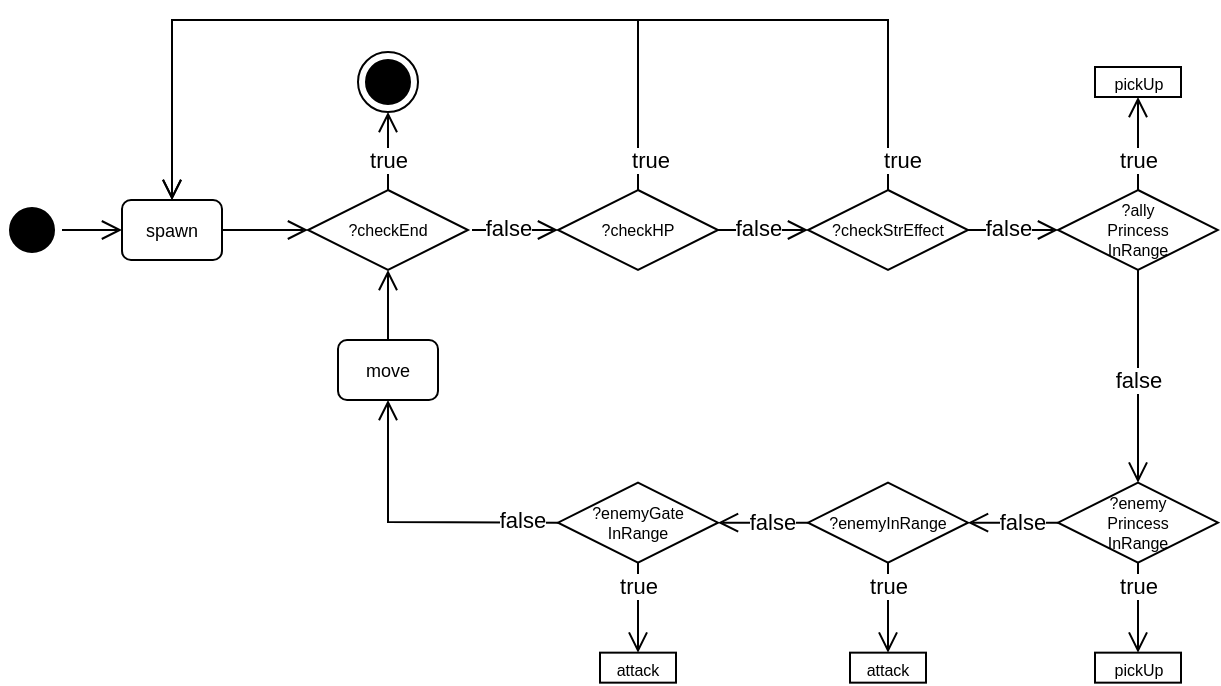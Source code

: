 <mxfile version="26.0.11">
  <diagram name="Page-1" id="e7e014a7-5840-1c2e-5031-d8a46d1fe8dd">
    <mxGraphModel dx="1062" dy="553" grid="1" gridSize="10" guides="1" tooltips="1" connect="1" arrows="1" fold="1" page="1" pageScale="1" pageWidth="1169" pageHeight="826" background="none" math="0" shadow="0">
      <root>
        <mxCell id="0" />
        <mxCell id="1" parent="0" />
        <mxCell id="22" value="" style="edgeStyle=elbowEdgeStyle;elbow=vertical;align=left;verticalAlign=bottom;endArrow=open;endSize=8;exitX=0.5;exitY=0;endFill=1;rounded=0;exitDx=0;exitDy=0;entryX=0.5;entryY=1;entryDx=0;entryDy=0;" parent="1" source="rSYbZqv3cKX7zQpIJlmM-34" target="_Sj6H3lR2v7R7_RWuAPX-43" edge="1">
          <mxGeometry x="-1" relative="1" as="geometry">
            <mxPoint x="295" y="70" as="targetPoint" />
            <Array as="points" />
            <mxPoint x="440" y="200.0" as="sourcePoint" />
          </mxGeometry>
        </mxCell>
        <mxCell id="_Sj6H3lR2v7R7_RWuAPX-50" value="true" style="edgeLabel;html=1;align=center;verticalAlign=middle;resizable=0;points=[];" parent="22" vertex="1" connectable="0">
          <mxGeometry x="0.267" relative="1" as="geometry">
            <mxPoint y="9" as="offset" />
          </mxGeometry>
        </mxCell>
        <mxCell id="rSYbZqv3cKX7zQpIJlmM-36" style="edgeStyle=orthogonalEdgeStyle;rounded=0;orthogonalLoop=1;jettySize=auto;html=1;exitX=1;exitY=0.5;exitDx=0;exitDy=0;strokeColor=none;" parent="1" source="_Sj6H3lR2v7R7_RWuAPX-70" target="rSYbZqv3cKX7zQpIJlmM-35" edge="1">
          <mxGeometry relative="1" as="geometry" />
        </mxCell>
        <mxCell id="_Sj6H3lR2v7R7_RWuAPX-70" value="" style="ellipse;shape=startState;fillColor=#000000;strokeColor=#000000;" parent="1" vertex="1">
          <mxGeometry x="100" y="130" width="30" height="30" as="geometry" />
        </mxCell>
        <mxCell id="_Sj6H3lR2v7R7_RWuAPX-43" value="" style="ellipse;shape=endState;fillColor=#000000;strokeColor=#000000;" parent="1" vertex="1">
          <mxGeometry x="278" y="56" width="30" height="30" as="geometry" />
        </mxCell>
        <mxCell id="rSYbZqv3cKX7zQpIJlmM-34" value="?checkEnd" style="rhombus;fontSize=8;" parent="1" vertex="1">
          <mxGeometry x="253" y="125" width="80" height="40" as="geometry" />
        </mxCell>
        <mxCell id="rSYbZqv3cKX7zQpIJlmM-35" value="spawn" style="fontSize=9;verticalAlign=middle;horizontal=1;rounded=1;" parent="1" vertex="1">
          <mxGeometry x="160" y="130" width="50" height="30" as="geometry" />
        </mxCell>
        <mxCell id="rSYbZqv3cKX7zQpIJlmM-39" value="" style="edgeStyle=elbowEdgeStyle;elbow=horizontal;align=left;verticalAlign=bottom;endArrow=open;endSize=8;exitX=1;exitY=0.5;endFill=1;rounded=0;exitDx=0;exitDy=0;entryX=0;entryY=0.5;entryDx=0;entryDy=0;" parent="1" source="_Sj6H3lR2v7R7_RWuAPX-70" target="rSYbZqv3cKX7zQpIJlmM-35" edge="1">
          <mxGeometry x="-1" relative="1" as="geometry">
            <mxPoint x="60" y="-30" as="targetPoint" />
            <Array as="points" />
            <mxPoint x="155" y="70.0" as="sourcePoint" />
          </mxGeometry>
        </mxCell>
        <mxCell id="rSYbZqv3cKX7zQpIJlmM-43" value="" style="edgeStyle=elbowEdgeStyle;elbow=horizontal;align=left;verticalAlign=bottom;endArrow=open;endSize=8;exitX=1;exitY=0.5;endFill=1;rounded=0;exitDx=0;exitDy=0;entryX=0;entryY=0.5;entryDx=0;entryDy=0;" parent="1" source="rSYbZqv3cKX7zQpIJlmM-35" target="rSYbZqv3cKX7zQpIJlmM-34" edge="1">
          <mxGeometry x="-1" relative="1" as="geometry">
            <mxPoint x="260" y="144.62" as="targetPoint" />
            <Array as="points" />
            <mxPoint x="220" y="144.62" as="sourcePoint" />
          </mxGeometry>
        </mxCell>
        <mxCell id="rSYbZqv3cKX7zQpIJlmM-45" value="" style="edgeStyle=elbowEdgeStyle;elbow=horizontal;align=left;verticalAlign=bottom;endArrow=open;endSize=8;exitX=0.5;exitY=0;endFill=1;rounded=0;exitDx=0;exitDy=0;entryX=0;entryY=0.5;entryDx=0;entryDy=0;" parent="1" target="rSYbZqv3cKX7zQpIJlmM-47" edge="1">
          <mxGeometry x="-1" relative="1" as="geometry">
            <mxPoint x="335" y="90" as="targetPoint" />
            <Array as="points" />
            <mxPoint x="335" y="145" as="sourcePoint" />
          </mxGeometry>
        </mxCell>
        <mxCell id="rSYbZqv3cKX7zQpIJlmM-46" value="false" style="edgeLabel;html=1;align=center;verticalAlign=middle;resizable=0;points=[];" parent="rSYbZqv3cKX7zQpIJlmM-45" vertex="1" connectable="0">
          <mxGeometry x="0.267" relative="1" as="geometry">
            <mxPoint x="-9" y="-1" as="offset" />
          </mxGeometry>
        </mxCell>
        <mxCell id="rSYbZqv3cKX7zQpIJlmM-47" value="?checkHP" style="rhombus;fontSize=8;" parent="1" vertex="1">
          <mxGeometry x="378" y="125" width="80" height="40" as="geometry" />
        </mxCell>
        <mxCell id="rSYbZqv3cKX7zQpIJlmM-50" value="" style="edgeStyle=elbowEdgeStyle;elbow=vertical;align=left;verticalAlign=bottom;endArrow=open;endSize=8;exitX=0.5;exitY=0;endFill=1;rounded=0;exitDx=0;exitDy=0;entryX=0.5;entryY=0;entryDx=0;entryDy=0;" parent="1" source="rSYbZqv3cKX7zQpIJlmM-47" target="rSYbZqv3cKX7zQpIJlmM-35" edge="1">
          <mxGeometry x="-1" relative="1" as="geometry">
            <mxPoint x="418" y="86" as="targetPoint" />
            <Array as="points">
              <mxPoint x="300" y="40" />
            </Array>
            <mxPoint x="418" y="125" as="sourcePoint" />
          </mxGeometry>
        </mxCell>
        <mxCell id="rSYbZqv3cKX7zQpIJlmM-51" value="true" style="edgeLabel;html=1;align=center;verticalAlign=middle;resizable=0;points=[];" parent="rSYbZqv3cKX7zQpIJlmM-50" vertex="1" connectable="0">
          <mxGeometry x="0.267" relative="1" as="geometry">
            <mxPoint x="179" y="70" as="offset" />
          </mxGeometry>
        </mxCell>
        <mxCell id="rSYbZqv3cKX7zQpIJlmM-66" value="" style="edgeStyle=elbowEdgeStyle;elbow=horizontal;align=left;verticalAlign=bottom;endArrow=open;endSize=8;exitX=1;exitY=0.5;endFill=1;rounded=0;exitDx=0;exitDy=0;entryX=0;entryY=0.5;entryDx=0;entryDy=0;" parent="1" source="rSYbZqv3cKX7zQpIJlmM-47" target="rSYbZqv3cKX7zQpIJlmM-68" edge="1">
          <mxGeometry x="-1" relative="1" as="geometry">
            <mxPoint x="460" y="90" as="targetPoint" />
            <Array as="points" />
            <mxPoint x="460" y="145" as="sourcePoint" />
          </mxGeometry>
        </mxCell>
        <mxCell id="rSYbZqv3cKX7zQpIJlmM-67" value="false" style="edgeLabel;html=1;align=center;verticalAlign=middle;resizable=0;points=[];" parent="rSYbZqv3cKX7zQpIJlmM-66" vertex="1" connectable="0">
          <mxGeometry x="0.267" relative="1" as="geometry">
            <mxPoint x="-9" y="-1" as="offset" />
          </mxGeometry>
        </mxCell>
        <mxCell id="rSYbZqv3cKX7zQpIJlmM-68" value="?checkStrEffect" style="rhombus;fontSize=8;" parent="1" vertex="1">
          <mxGeometry x="503" y="125" width="80" height="40" as="geometry" />
        </mxCell>
        <mxCell id="rSYbZqv3cKX7zQpIJlmM-69" value="" style="edgeStyle=elbowEdgeStyle;elbow=vertical;align=left;verticalAlign=bottom;endArrow=open;endSize=8;exitX=0.5;exitY=0;endFill=1;rounded=0;exitDx=0;exitDy=0;entryX=0.5;entryY=0;entryDx=0;entryDy=0;" parent="1" source="rSYbZqv3cKX7zQpIJlmM-68" target="rSYbZqv3cKX7zQpIJlmM-35" edge="1">
          <mxGeometry x="-1" relative="1" as="geometry">
            <mxPoint x="290" y="120" as="targetPoint" />
            <Array as="points">
              <mxPoint x="425" y="40" />
            </Array>
            <mxPoint x="543" y="125" as="sourcePoint" />
          </mxGeometry>
        </mxCell>
        <mxCell id="rSYbZqv3cKX7zQpIJlmM-70" value="true" style="edgeLabel;html=1;align=center;verticalAlign=middle;resizable=0;points=[];" parent="rSYbZqv3cKX7zQpIJlmM-69" vertex="1" connectable="0">
          <mxGeometry x="0.267" relative="1" as="geometry">
            <mxPoint x="259" y="70" as="offset" />
          </mxGeometry>
        </mxCell>
        <mxCell id="rSYbZqv3cKX7zQpIJlmM-75" value="" style="edgeStyle=elbowEdgeStyle;elbow=horizontal;align=left;verticalAlign=bottom;endArrow=open;endSize=8;exitX=1;exitY=0.5;endFill=1;rounded=0;exitDx=0;exitDy=0;entryX=0;entryY=0.5;entryDx=0;entryDy=0;" parent="1" source="rSYbZqv3cKX7zQpIJlmM-68" target="rSYbZqv3cKX7zQpIJlmM-77" edge="1">
          <mxGeometry x="-1" relative="1" as="geometry">
            <mxPoint x="585" y="90" as="targetPoint" />
            <Array as="points" />
            <mxPoint x="583" y="145" as="sourcePoint" />
          </mxGeometry>
        </mxCell>
        <mxCell id="rSYbZqv3cKX7zQpIJlmM-76" value="false" style="edgeLabel;html=1;align=center;verticalAlign=middle;resizable=0;points=[];" parent="rSYbZqv3cKX7zQpIJlmM-75" vertex="1" connectable="0">
          <mxGeometry x="0.267" relative="1" as="geometry">
            <mxPoint x="-9" y="-1" as="offset" />
          </mxGeometry>
        </mxCell>
        <mxCell id="rSYbZqv3cKX7zQpIJlmM-77" value="?ally&#xa;Princess&#xa;InRange" style="rhombus;fontSize=8;" parent="1" vertex="1">
          <mxGeometry x="628" y="125" width="80" height="40" as="geometry" />
        </mxCell>
        <mxCell id="rSYbZqv3cKX7zQpIJlmM-78" value="" style="edgeStyle=elbowEdgeStyle;elbow=vertical;align=left;verticalAlign=bottom;endArrow=open;endSize=8;exitX=0.5;exitY=0;endFill=1;rounded=0;exitDx=0;exitDy=0;entryX=0.5;entryY=1;entryDx=0;entryDy=0;" parent="1" source="rSYbZqv3cKX7zQpIJlmM-77" target="rSYbZqv3cKX7zQpIJlmM-115" edge="1">
          <mxGeometry x="-1" relative="1" as="geometry">
            <mxPoint x="668" y="80" as="targetPoint" />
            <Array as="points" />
            <mxPoint x="668" y="125" as="sourcePoint" />
          </mxGeometry>
        </mxCell>
        <mxCell id="rSYbZqv3cKX7zQpIJlmM-79" value="true" style="edgeLabel;html=1;align=center;verticalAlign=middle;resizable=0;points=[];" parent="rSYbZqv3cKX7zQpIJlmM-78" vertex="1" connectable="0">
          <mxGeometry x="0.267" relative="1" as="geometry">
            <mxPoint y="14" as="offset" />
          </mxGeometry>
        </mxCell>
        <mxCell id="rSYbZqv3cKX7zQpIJlmM-81" value="" style="edgeStyle=elbowEdgeStyle;elbow=horizontal;align=left;verticalAlign=bottom;endArrow=open;endSize=8;exitX=0.5;exitY=1;endFill=1;rounded=0;exitDx=0;exitDy=0;entryX=0.5;entryY=0;entryDx=0;entryDy=0;" parent="1" source="rSYbZqv3cKX7zQpIJlmM-77" target="rSYbZqv3cKX7zQpIJlmM-83" edge="1">
          <mxGeometry x="-1" relative="1" as="geometry">
            <mxPoint x="710" y="90" as="targetPoint" />
            <Array as="points">
              <mxPoint x="668" y="190" />
            </Array>
            <mxPoint x="708" y="145" as="sourcePoint" />
          </mxGeometry>
        </mxCell>
        <mxCell id="rSYbZqv3cKX7zQpIJlmM-82" value="false" style="edgeLabel;html=1;align=center;verticalAlign=middle;resizable=0;points=[];" parent="rSYbZqv3cKX7zQpIJlmM-81" vertex="1" connectable="0">
          <mxGeometry x="0.267" relative="1" as="geometry">
            <mxPoint y="-13" as="offset" />
          </mxGeometry>
        </mxCell>
        <mxCell id="rSYbZqv3cKX7zQpIJlmM-83" value="?enemy&#xa;Princess&#xa;InRange" style="rhombus;fontSize=8;" parent="1" vertex="1">
          <mxGeometry x="628" y="271.33" width="80" height="40" as="geometry" />
        </mxCell>
        <mxCell id="rSYbZqv3cKX7zQpIJlmM-84" value="" style="edgeStyle=elbowEdgeStyle;elbow=vertical;align=left;verticalAlign=bottom;endArrow=open;endSize=8;exitX=0.5;exitY=1;endFill=1;rounded=0;exitDx=0;exitDy=0;entryX=0.5;entryY=0;entryDx=0;entryDy=0;" parent="1" source="rSYbZqv3cKX7zQpIJlmM-83" target="rSYbZqv3cKX7zQpIJlmM-86" edge="1">
          <mxGeometry x="-1" relative="1" as="geometry">
            <mxPoint x="668" y="226.33" as="targetPoint" />
            <Array as="points" />
            <mxPoint x="668" y="271.33" as="sourcePoint" />
          </mxGeometry>
        </mxCell>
        <mxCell id="rSYbZqv3cKX7zQpIJlmM-85" value="true" style="edgeLabel;html=1;align=center;verticalAlign=middle;resizable=0;points=[];" parent="rSYbZqv3cKX7zQpIJlmM-84" vertex="1" connectable="0">
          <mxGeometry x="0.267" relative="1" as="geometry">
            <mxPoint y="-17" as="offset" />
          </mxGeometry>
        </mxCell>
        <mxCell id="rSYbZqv3cKX7zQpIJlmM-86" value="&lt;font style=&quot;font-size: 8px;&quot;&gt;pickUp&lt;/font&gt;" style="rounded=0;whiteSpace=wrap;html=1;" parent="1" vertex="1">
          <mxGeometry x="646.5" y="356.33" width="43" height="15" as="geometry" />
        </mxCell>
        <mxCell id="rSYbZqv3cKX7zQpIJlmM-109" value="" style="edgeStyle=elbowEdgeStyle;elbow=horizontal;align=left;verticalAlign=bottom;endArrow=open;endSize=8;endFill=1;rounded=0;exitX=0;exitY=0.5;exitDx=0;exitDy=0;entryX=1;entryY=0.5;entryDx=0;entryDy=0;" parent="1" source="rSYbZqv3cKX7zQpIJlmM-83" target="rSYbZqv3cKX7zQpIJlmM-111" edge="1">
          <mxGeometry x="-1" relative="1" as="geometry">
            <mxPoint x="580" y="291.33" as="targetPoint" />
            <Array as="points" />
            <mxPoint x="630" y="321.33" as="sourcePoint" />
          </mxGeometry>
        </mxCell>
        <mxCell id="rSYbZqv3cKX7zQpIJlmM-110" value="false" style="edgeLabel;html=1;align=center;verticalAlign=middle;resizable=0;points=[];" parent="rSYbZqv3cKX7zQpIJlmM-109" vertex="1" connectable="0">
          <mxGeometry x="0.267" relative="1" as="geometry">
            <mxPoint x="10" y="-1" as="offset" />
          </mxGeometry>
        </mxCell>
        <mxCell id="rSYbZqv3cKX7zQpIJlmM-111" value="?enemyInRange" style="rhombus;fontSize=8;" parent="1" vertex="1">
          <mxGeometry x="503" y="271.33" width="80" height="40" as="geometry" />
        </mxCell>
        <mxCell id="rSYbZqv3cKX7zQpIJlmM-112" value="" style="edgeStyle=elbowEdgeStyle;elbow=vertical;align=left;verticalAlign=bottom;endArrow=open;endSize=8;exitX=0.5;exitY=1;endFill=1;rounded=0;exitDx=0;exitDy=0;entryX=0.5;entryY=0;entryDx=0;entryDy=0;" parent="1" source="rSYbZqv3cKX7zQpIJlmM-111" target="rSYbZqv3cKX7zQpIJlmM-114" edge="1">
          <mxGeometry x="-1" relative="1" as="geometry">
            <mxPoint x="543" y="226.33" as="targetPoint" />
            <Array as="points" />
            <mxPoint x="543" y="311.33" as="sourcePoint" />
          </mxGeometry>
        </mxCell>
        <mxCell id="rSYbZqv3cKX7zQpIJlmM-113" value="true" style="edgeLabel;html=1;align=center;verticalAlign=middle;resizable=0;points=[];" parent="rSYbZqv3cKX7zQpIJlmM-112" vertex="1" connectable="0">
          <mxGeometry x="0.267" relative="1" as="geometry">
            <mxPoint y="-17" as="offset" />
          </mxGeometry>
        </mxCell>
        <mxCell id="rSYbZqv3cKX7zQpIJlmM-114" value="&lt;font style=&quot;font-size: 8px;&quot;&gt;attack&lt;/font&gt;" style="rounded=0;whiteSpace=wrap;html=1;" parent="1" vertex="1">
          <mxGeometry x="524" y="356.33" width="38" height="15" as="geometry" />
        </mxCell>
        <mxCell id="rSYbZqv3cKX7zQpIJlmM-115" value="&lt;font style=&quot;font-size: 8px;&quot;&gt;pickUp&lt;/font&gt;" style="rounded=0;whiteSpace=wrap;html=1;" parent="1" vertex="1">
          <mxGeometry x="646.5" y="63.5" width="43" height="15" as="geometry" />
        </mxCell>
        <mxCell id="rSYbZqv3cKX7zQpIJlmM-128" value="" style="edgeStyle=elbowEdgeStyle;elbow=horizontal;align=left;verticalAlign=bottom;endArrow=open;endSize=8;endFill=1;rounded=0;exitX=0;exitY=0.5;exitDx=0;exitDy=0;entryX=1;entryY=0.5;entryDx=0;entryDy=0;" parent="1" source="rSYbZqv3cKX7zQpIJlmM-111" target="rSYbZqv3cKX7zQpIJlmM-130" edge="1">
          <mxGeometry x="-1" relative="1" as="geometry">
            <mxPoint x="455" y="291.33" as="targetPoint" />
            <Array as="points" />
            <mxPoint x="503" y="291.33" as="sourcePoint" />
          </mxGeometry>
        </mxCell>
        <mxCell id="rSYbZqv3cKX7zQpIJlmM-129" value="false" style="edgeLabel;html=1;align=center;verticalAlign=middle;resizable=0;points=[];" parent="rSYbZqv3cKX7zQpIJlmM-128" vertex="1" connectable="0">
          <mxGeometry x="0.267" relative="1" as="geometry">
            <mxPoint x="10" y="-1" as="offset" />
          </mxGeometry>
        </mxCell>
        <mxCell id="rSYbZqv3cKX7zQpIJlmM-130" value="?enemyGate&#xa;InRange" style="rhombus;fontSize=8;" parent="1" vertex="1">
          <mxGeometry x="378" y="271.33" width="80" height="40" as="geometry" />
        </mxCell>
        <mxCell id="rSYbZqv3cKX7zQpIJlmM-131" value="" style="edgeStyle=elbowEdgeStyle;elbow=vertical;align=left;verticalAlign=bottom;endArrow=open;endSize=8;exitX=0.5;exitY=1;endFill=1;rounded=0;exitDx=0;exitDy=0;entryX=0.5;entryY=0;entryDx=0;entryDy=0;" parent="1" source="rSYbZqv3cKX7zQpIJlmM-130" target="rSYbZqv3cKX7zQpIJlmM-133" edge="1">
          <mxGeometry x="-1" relative="1" as="geometry">
            <mxPoint x="418" y="226.33" as="targetPoint" />
            <Array as="points" />
            <mxPoint x="418" y="311.33" as="sourcePoint" />
          </mxGeometry>
        </mxCell>
        <mxCell id="rSYbZqv3cKX7zQpIJlmM-132" value="true" style="edgeLabel;html=1;align=center;verticalAlign=middle;resizable=0;points=[];" parent="rSYbZqv3cKX7zQpIJlmM-131" vertex="1" connectable="0">
          <mxGeometry x="0.267" relative="1" as="geometry">
            <mxPoint y="-17" as="offset" />
          </mxGeometry>
        </mxCell>
        <mxCell id="rSYbZqv3cKX7zQpIJlmM-133" value="&lt;font style=&quot;font-size: 8px;&quot;&gt;attack&lt;/font&gt;" style="rounded=0;whiteSpace=wrap;html=1;" parent="1" vertex="1">
          <mxGeometry x="399" y="356.33" width="38" height="15" as="geometry" />
        </mxCell>
        <mxCell id="rSYbZqv3cKX7zQpIJlmM-140" value="move" style="fontSize=9;verticalAlign=middle;horizontal=1;rounded=1;" parent="1" vertex="1">
          <mxGeometry x="268" y="200" width="50" height="30" as="geometry" />
        </mxCell>
        <mxCell id="rSYbZqv3cKX7zQpIJlmM-146" value="" style="edgeStyle=elbowEdgeStyle;elbow=vertical;align=left;verticalAlign=bottom;endArrow=open;endSize=8;endFill=1;rounded=0;entryX=0.5;entryY=1;entryDx=0;entryDy=0;exitX=0;exitY=0.5;exitDx=0;exitDy=0;" parent="1" source="rSYbZqv3cKX7zQpIJlmM-130" target="rSYbZqv3cKX7zQpIJlmM-140" edge="1">
          <mxGeometry x="-1" relative="1" as="geometry">
            <mxPoint x="291" y="231" as="targetPoint" />
            <Array as="points">
              <mxPoint x="338" y="291" />
            </Array>
            <mxPoint x="376" y="292.33" as="sourcePoint" />
          </mxGeometry>
        </mxCell>
        <mxCell id="rSYbZqv3cKX7zQpIJlmM-147" value="false" style="edgeLabel;html=1;align=center;verticalAlign=middle;resizable=0;points=[];" parent="rSYbZqv3cKX7zQpIJlmM-146" vertex="1" connectable="0">
          <mxGeometry x="0.267" relative="1" as="geometry">
            <mxPoint x="67" y="6" as="offset" />
          </mxGeometry>
        </mxCell>
        <mxCell id="rSYbZqv3cKX7zQpIJlmM-148" value="" style="edgeStyle=elbowEdgeStyle;elbow=horizontal;align=left;verticalAlign=bottom;endArrow=open;endSize=8;exitX=0.5;exitY=0;endFill=1;rounded=0;exitDx=0;exitDy=0;entryX=0.5;entryY=1;entryDx=0;entryDy=0;" parent="1" source="rSYbZqv3cKX7zQpIJlmM-140" target="rSYbZqv3cKX7zQpIJlmM-34" edge="1">
          <mxGeometry x="-1" relative="1" as="geometry">
            <mxPoint x="296" y="190" as="targetPoint" />
            <Array as="points" />
            <mxPoint x="253" y="190" as="sourcePoint" />
          </mxGeometry>
        </mxCell>
      </root>
    </mxGraphModel>
  </diagram>
</mxfile>
